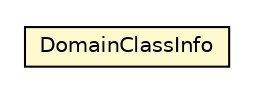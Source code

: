 #!/usr/local/bin/dot
#
# Class diagram 
# Generated by UMLGraph version 5.1 (http://www.umlgraph.org/)
#

digraph G {
	edge [fontname="Helvetica",fontsize=10,labelfontname="Helvetica",labelfontsize=10];
	node [fontname="Helvetica",fontsize=10,shape=plaintext];
	nodesep=0.25;
	ranksep=0.5;
	// pt.ist.fenixframework.backend.jvstmmem.DomainClassInfo
	c66214 [label=<<table title="pt.ist.fenixframework.backend.jvstmmem.DomainClassInfo" border="0" cellborder="1" cellspacing="0" cellpadding="2" port="p" bgcolor="lemonChiffon" href="./DomainClassInfo.html">
		<tr><td><table border="0" cellspacing="0" cellpadding="1">
<tr><td align="center" balign="center"> DomainClassInfo </td></tr>
		</table></td></tr>
		</table>>, fontname="Helvetica", fontcolor="black", fontsize=10.0];
}

